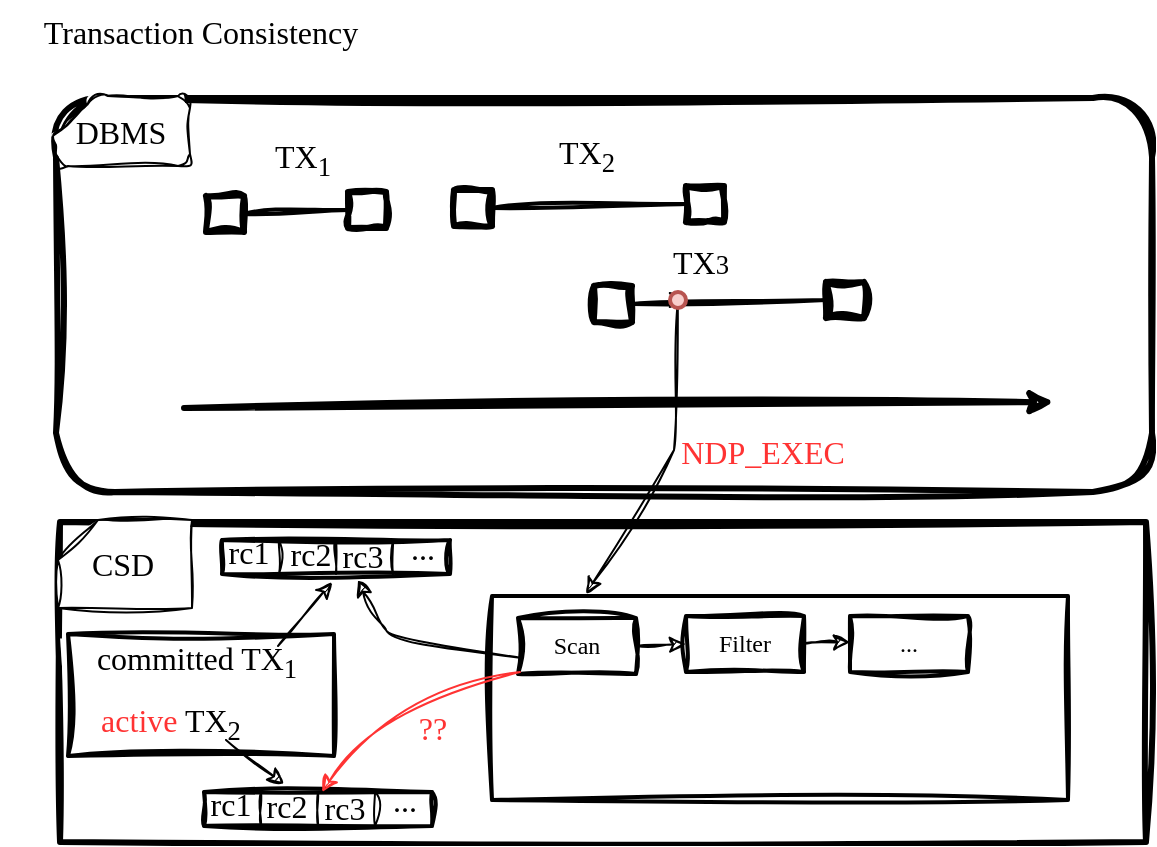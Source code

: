 <mxfile version="22.1.3" type="github">
  <diagram name="第 1 页" id="OOyVnFa1fmAQnNDQ0bq-">
    <mxGraphModel dx="1437" dy="971" grid="0" gridSize="10" guides="0" tooltips="1" connect="1" arrows="1" fold="1" page="0" pageScale="1" pageWidth="827" pageHeight="1169" math="0" shadow="0">
      <root>
        <mxCell id="0" />
        <mxCell id="1" parent="0" />
        <mxCell id="BjHHK4SeIp0WY6JYPPyw-17" value="" style="rounded=1;whiteSpace=wrap;html=1;strokeWidth=3;sketch=1;curveFitting=1;jiggle=2;" vertex="1" parent="1">
          <mxGeometry x="-128" y="-67" width="548" height="197" as="geometry" />
        </mxCell>
        <mxCell id="BjHHK4SeIp0WY6JYPPyw-1" value="" style="rounded=0;whiteSpace=wrap;html=1;sketch=1;curveFitting=1;jiggle=2;strokeWidth=3;" vertex="1" parent="1">
          <mxGeometry x="-126" y="145" width="543" height="160" as="geometry" />
        </mxCell>
        <mxCell id="BjHHK4SeIp0WY6JYPPyw-2" value="" style="rounded=0;whiteSpace=wrap;html=1;sketch=1;curveFitting=1;jiggle=2;strokeWidth=3;" vertex="1" parent="1">
          <mxGeometry x="-53" y="-18" width="19" height="18" as="geometry" />
        </mxCell>
        <mxCell id="BjHHK4SeIp0WY6JYPPyw-5" value="" style="endArrow=classic;html=1;rounded=0;strokeWidth=3;sketch=1;curveFitting=1;jiggle=2;" edge="1" parent="1">
          <mxGeometry width="50" height="50" relative="1" as="geometry">
            <mxPoint x="-64" y="88" as="sourcePoint" />
            <mxPoint x="371" y="85" as="targetPoint" />
          </mxGeometry>
        </mxCell>
        <mxCell id="BjHHK4SeIp0WY6JYPPyw-6" value="" style="rounded=0;whiteSpace=wrap;html=1;sketch=1;curveFitting=1;jiggle=2;strokeWidth=3;" vertex="1" parent="1">
          <mxGeometry x="18" y="-20" width="19" height="18" as="geometry" />
        </mxCell>
        <mxCell id="BjHHK4SeIp0WY6JYPPyw-7" value="" style="endArrow=none;html=1;rounded=0;entryX=1;entryY=0.5;entryDx=0;entryDy=0;exitX=0;exitY=0.5;exitDx=0;exitDy=0;sketch=1;curveFitting=1;jiggle=2;strokeWidth=2;" edge="1" parent="1" source="BjHHK4SeIp0WY6JYPPyw-6" target="BjHHK4SeIp0WY6JYPPyw-2">
          <mxGeometry width="50" height="50" relative="1" as="geometry">
            <mxPoint x="-477" y="83" as="sourcePoint" />
            <mxPoint x="-427" y="33" as="targetPoint" />
          </mxGeometry>
        </mxCell>
        <mxCell id="BjHHK4SeIp0WY6JYPPyw-8" value="" style="rounded=0;whiteSpace=wrap;html=1;sketch=1;curveFitting=1;jiggle=2;strokeWidth=3;" vertex="1" parent="1">
          <mxGeometry x="71" y="-21" width="19" height="18" as="geometry" />
        </mxCell>
        <mxCell id="BjHHK4SeIp0WY6JYPPyw-9" value="" style="rounded=0;whiteSpace=wrap;html=1;sketch=1;curveFitting=1;jiggle=2;strokeWidth=3;" vertex="1" parent="1">
          <mxGeometry x="187" y="-23" width="19" height="18" as="geometry" />
        </mxCell>
        <mxCell id="BjHHK4SeIp0WY6JYPPyw-10" value="" style="endArrow=none;html=1;rounded=0;entryX=1;entryY=0.5;entryDx=0;entryDy=0;exitX=0;exitY=0.5;exitDx=0;exitDy=0;sketch=1;curveFitting=1;jiggle=2;strokeWidth=2;fontFamily=Comic Sans MS;" edge="1" parent="1" source="BjHHK4SeIp0WY6JYPPyw-9" target="BjHHK4SeIp0WY6JYPPyw-8">
          <mxGeometry width="50" height="50" relative="1" as="geometry">
            <mxPoint x="-353" y="80" as="sourcePoint" />
            <mxPoint x="-303" y="30" as="targetPoint" />
          </mxGeometry>
        </mxCell>
        <mxCell id="BjHHK4SeIp0WY6JYPPyw-11" value="" style="rounded=0;whiteSpace=wrap;html=1;sketch=1;curveFitting=1;jiggle=2;strokeWidth=3;" vertex="1" parent="1">
          <mxGeometry x="141" y="27" width="19" height="18" as="geometry" />
        </mxCell>
        <mxCell id="BjHHK4SeIp0WY6JYPPyw-12" value="" style="rounded=0;whiteSpace=wrap;html=1;sketch=1;curveFitting=1;jiggle=2;strokeWidth=3;" vertex="1" parent="1">
          <mxGeometry x="257" y="25" width="19" height="18" as="geometry" />
        </mxCell>
        <mxCell id="BjHHK4SeIp0WY6JYPPyw-13" value="" style="endArrow=none;html=1;rounded=0;entryX=1;entryY=0.5;entryDx=0;entryDy=0;exitX=0;exitY=0.5;exitDx=0;exitDy=0;sketch=1;curveFitting=1;jiggle=2;strokeWidth=2;" edge="1" parent="1" source="BjHHK4SeIp0WY6JYPPyw-12" target="BjHHK4SeIp0WY6JYPPyw-11">
          <mxGeometry width="50" height="50" relative="1" as="geometry">
            <mxPoint x="-283" y="128" as="sourcePoint" />
            <mxPoint x="-233" y="78" as="targetPoint" />
          </mxGeometry>
        </mxCell>
        <mxCell id="BjHHK4SeIp0WY6JYPPyw-14" value="&lt;font style=&quot;font-size: 16px;&quot;&gt;TX&lt;sub&gt;1&lt;/sub&gt;&lt;/font&gt;" style="text;html=1;align=center;verticalAlign=middle;resizable=0;points=[];autosize=1;strokeColor=none;fillColor=none;fontFamily=Comic Sans MS;" vertex="1" parent="1">
          <mxGeometry x="-28" y="-54" width="46" height="35" as="geometry" />
        </mxCell>
        <mxCell id="BjHHK4SeIp0WY6JYPPyw-15" value="&lt;font style=&quot;font-size: 16px;&quot;&gt;TX&lt;sub&gt;2&lt;/sub&gt;&lt;/font&gt;" style="text;html=1;align=center;verticalAlign=middle;resizable=0;points=[];autosize=1;strokeColor=none;fillColor=none;fontFamily=Comic Sans MS;" vertex="1" parent="1">
          <mxGeometry x="112" y="-56" width="49" height="35" as="geometry" />
        </mxCell>
        <mxCell id="BjHHK4SeIp0WY6JYPPyw-16" value="&lt;font style=&quot;font-size: 16px;&quot;&gt;TX&lt;/font&gt;&lt;font style=&quot;font-size: 13.333px;&quot;&gt;3&lt;/font&gt;" style="text;html=1;align=center;verticalAlign=middle;resizable=0;points=[];autosize=1;strokeColor=none;fillColor=none;fontFamily=Comic Sans MS;" vertex="1" parent="1">
          <mxGeometry x="169" y="-1" width="49" height="31" as="geometry" />
        </mxCell>
        <mxCell id="BjHHK4SeIp0WY6JYPPyw-19" value="" style="verticalLabelPosition=bottom;verticalAlign=top;html=1;shape=card;whiteSpace=wrap;size=20;arcSize=12;sketch=1;curveFitting=1;jiggle=2;rounded=1;" vertex="1" parent="1">
          <mxGeometry x="-128" y="-68" width="67" height="35" as="geometry" />
        </mxCell>
        <mxCell id="BjHHK4SeIp0WY6JYPPyw-21" value="" style="verticalLabelPosition=bottom;verticalAlign=top;html=1;shape=card;whiteSpace=wrap;size=20;arcSize=12;sketch=1;curveFitting=1;jiggle=2;" vertex="1" parent="1">
          <mxGeometry x="-127" y="144" width="67" height="44" as="geometry" />
        </mxCell>
        <mxCell id="BjHHK4SeIp0WY6JYPPyw-18" value="&lt;span style=&quot;font-size: 16px;&quot;&gt;DBMS&lt;/span&gt;" style="text;html=1;align=center;verticalAlign=middle;resizable=0;points=[];autosize=1;strokeColor=none;fillColor=none;fontFamily=Comic Sans MS;" vertex="1" parent="1">
          <mxGeometry x="-129" y="-66" width="65" height="31" as="geometry" />
        </mxCell>
        <mxCell id="BjHHK4SeIp0WY6JYPPyw-22" value="&lt;span style=&quot;font-size: 16px;&quot;&gt;CSD&lt;/span&gt;" style="text;html=1;align=center;verticalAlign=middle;resizable=0;points=[];autosize=1;strokeColor=none;fillColor=none;fontFamily=Comic Sans MS;" vertex="1" parent="1">
          <mxGeometry x="-120" y="150" width="50" height="31" as="geometry" />
        </mxCell>
        <mxCell id="BjHHK4SeIp0WY6JYPPyw-23" value="" style="endArrow=classic;html=1;rounded=0;sketch=1;curveFitting=1;jiggle=2;" edge="1" parent="1">
          <mxGeometry width="50" height="50" relative="1" as="geometry">
            <mxPoint x="182.897" y="34.999" as="sourcePoint" />
            <mxPoint x="137" y="181" as="targetPoint" />
            <Array as="points">
              <mxPoint x="181" y="109" />
            </Array>
          </mxGeometry>
        </mxCell>
        <mxCell id="BjHHK4SeIp0WY6JYPPyw-24" value="&lt;span style=&quot;font-size: 16px;&quot;&gt;NDP_EXEC&lt;br&gt;&lt;/span&gt;" style="text;html=1;align=center;verticalAlign=middle;resizable=0;points=[];autosize=1;strokeColor=none;fillColor=none;fontFamily=Comic Sans MS;fontColor=#FF3333;" vertex="1" parent="1">
          <mxGeometry x="174" y="94" width="102" height="31" as="geometry" />
        </mxCell>
        <mxCell id="BjHHK4SeIp0WY6JYPPyw-26" value="" style="endArrow=classic;html=1;rounded=0;sketch=1;curveFitting=1;jiggle=2;" edge="1" parent="1" target="BjHHK4SeIp0WY6JYPPyw-25">
          <mxGeometry width="50" height="50" relative="1" as="geometry">
            <mxPoint x="184.97" y="34" as="sourcePoint" />
            <mxPoint x="105" y="218" as="targetPoint" />
            <Array as="points" />
          </mxGeometry>
        </mxCell>
        <mxCell id="BjHHK4SeIp0WY6JYPPyw-25" value="" style="ellipse;whiteSpace=wrap;html=1;aspect=fixed;fillColor=#f8cecc;strokeColor=#b85450;strokeWidth=2;" vertex="1" parent="1">
          <mxGeometry x="179" y="30" width="8" height="8" as="geometry" />
        </mxCell>
        <mxCell id="BjHHK4SeIp0WY6JYPPyw-29" value="" style="rounded=0;whiteSpace=wrap;html=1;sketch=1;curveFitting=1;jiggle=2;strokeWidth=2;" vertex="1" parent="1">
          <mxGeometry x="-122" y="201" width="133" height="61" as="geometry" />
        </mxCell>
        <mxCell id="BjHHK4SeIp0WY6JYPPyw-27" value="&lt;font style=&quot;font-size: 16px;&quot;&gt;committed TX&lt;sub&gt;1&lt;/sub&gt;&lt;/font&gt;" style="text;html=1;align=center;verticalAlign=middle;resizable=0;points=[];autosize=1;strokeColor=none;fillColor=none;fontFamily=Comic Sans MS;" vertex="1" parent="1">
          <mxGeometry x="-123" y="197" width="130" height="35" as="geometry" />
        </mxCell>
        <mxCell id="BjHHK4SeIp0WY6JYPPyw-28" value="&lt;font style=&quot;font-size: 16px;&quot;&gt;&lt;font color=&quot;#ff3333&quot;&gt;active&lt;/font&gt; TX&lt;sub&gt;2&lt;/sub&gt;&lt;/font&gt;" style="text;html=1;align=center;verticalAlign=middle;resizable=0;points=[];autosize=1;strokeColor=none;fillColor=none;fontFamily=Comic Sans MS;" vertex="1" parent="1">
          <mxGeometry x="-120" y="228" width="98" height="35" as="geometry" />
        </mxCell>
        <mxCell id="BjHHK4SeIp0WY6JYPPyw-31" value="" style="endArrow=classic;html=1;rounded=0;sketch=1;curveFitting=1;jiggle=2;" edge="1" parent="1">
          <mxGeometry width="50" height="50" relative="1" as="geometry">
            <mxPoint x="-17" y="207" as="sourcePoint" />
            <mxPoint x="10" y="175" as="targetPoint" />
          </mxGeometry>
        </mxCell>
        <mxCell id="BjHHK4SeIp0WY6JYPPyw-32" value="" style="endArrow=classic;html=1;rounded=0;sketch=1;curveFitting=1;jiggle=2;" edge="1" parent="1">
          <mxGeometry width="50" height="50" relative="1" as="geometry">
            <mxPoint x="-43" y="254" as="sourcePoint" />
            <mxPoint x="-14" y="276" as="targetPoint" />
          </mxGeometry>
        </mxCell>
        <mxCell id="BjHHK4SeIp0WY6JYPPyw-34" value="" style="rounded=0;whiteSpace=wrap;html=1;sketch=1;curveFitting=1;jiggle=2;strokeWidth=2;" vertex="1" parent="1">
          <mxGeometry x="-54" y="280" width="114" height="17" as="geometry" />
        </mxCell>
        <mxCell id="BjHHK4SeIp0WY6JYPPyw-36" value="" style="endArrow=none;html=1;rounded=0;entryX=0.25;entryY=0;entryDx=0;entryDy=0;exitX=0.25;exitY=1;exitDx=0;exitDy=0;sketch=1;curveFitting=1;jiggle=2;" edge="1" parent="1" source="BjHHK4SeIp0WY6JYPPyw-34" target="BjHHK4SeIp0WY6JYPPyw-34">
          <mxGeometry width="50" height="50" relative="1" as="geometry">
            <mxPoint x="-223" y="303" as="sourcePoint" />
            <mxPoint x="-173" y="253" as="targetPoint" />
          </mxGeometry>
        </mxCell>
        <mxCell id="BjHHK4SeIp0WY6JYPPyw-37" value="" style="endArrow=none;html=1;rounded=0;entryX=0.5;entryY=0;entryDx=0;entryDy=0;exitX=0.5;exitY=1;exitDx=0;exitDy=0;sketch=1;curveFitting=1;jiggle=2;" edge="1" parent="1" source="BjHHK4SeIp0WY6JYPPyw-34" target="BjHHK4SeIp0WY6JYPPyw-34">
          <mxGeometry width="50" height="50" relative="1" as="geometry">
            <mxPoint x="-15" y="307" as="sourcePoint" />
            <mxPoint x="-15" y="290" as="targetPoint" />
          </mxGeometry>
        </mxCell>
        <mxCell id="BjHHK4SeIp0WY6JYPPyw-38" value="" style="endArrow=none;html=1;rounded=0;entryX=0.75;entryY=0;entryDx=0;entryDy=0;exitX=0.75;exitY=1;exitDx=0;exitDy=0;sketch=1;curveFitting=1;jiggle=2;shadow=0;" edge="1" parent="1" source="BjHHK4SeIp0WY6JYPPyw-34" target="BjHHK4SeIp0WY6JYPPyw-34">
          <mxGeometry width="50" height="50" relative="1" as="geometry">
            <mxPoint x="13" y="307" as="sourcePoint" />
            <mxPoint x="13" y="290" as="targetPoint" />
          </mxGeometry>
        </mxCell>
        <mxCell id="BjHHK4SeIp0WY6JYPPyw-39" value="&lt;span style=&quot;font-size: 16px;&quot;&gt;rc1&lt;/span&gt;" style="text;html=1;align=center;verticalAlign=middle;resizable=0;points=[];autosize=1;strokeColor=none;fillColor=none;fontFamily=Comic Sans MS;" vertex="1" parent="1">
          <mxGeometry x="-62" y="270" width="41" height="31" as="geometry" />
        </mxCell>
        <mxCell id="BjHHK4SeIp0WY6JYPPyw-40" value="&lt;span style=&quot;font-size: 16px;&quot;&gt;rc2&lt;/span&gt;" style="text;html=1;align=center;verticalAlign=middle;resizable=0;points=[];autosize=1;strokeColor=none;fillColor=none;fontFamily=Comic Sans MS;" vertex="1" parent="1">
          <mxGeometry x="-35" y="271" width="44" height="31" as="geometry" />
        </mxCell>
        <mxCell id="BjHHK4SeIp0WY6JYPPyw-41" value="&lt;span style=&quot;font-size: 16px;&quot;&gt;rc3&lt;/span&gt;" style="text;html=1;align=center;verticalAlign=middle;resizable=0;points=[];autosize=1;strokeColor=none;fillColor=none;fontFamily=Comic Sans MS;" vertex="1" parent="1">
          <mxGeometry x="-6" y="272" width="44" height="31" as="geometry" />
        </mxCell>
        <mxCell id="BjHHK4SeIp0WY6JYPPyw-43" value="&lt;span style=&quot;font-size: 16px;&quot;&gt;...&lt;/span&gt;" style="text;html=1;align=center;verticalAlign=middle;resizable=0;points=[];autosize=1;strokeColor=none;fillColor=none;fontFamily=Comic Sans MS;" vertex="1" parent="1">
          <mxGeometry x="31" y="268" width="30" height="31" as="geometry" />
        </mxCell>
        <mxCell id="BjHHK4SeIp0WY6JYPPyw-44" value="" style="rounded=0;whiteSpace=wrap;html=1;sketch=1;curveFitting=1;jiggle=2;strokeWidth=2;" vertex="1" parent="1">
          <mxGeometry x="-45" y="154" width="114" height="17" as="geometry" />
        </mxCell>
        <mxCell id="BjHHK4SeIp0WY6JYPPyw-45" value="" style="endArrow=none;html=1;rounded=0;entryX=0.25;entryY=0;entryDx=0;entryDy=0;exitX=0.25;exitY=1;exitDx=0;exitDy=0;sketch=1;curveFitting=1;jiggle=2;" edge="1" parent="1" source="BjHHK4SeIp0WY6JYPPyw-44" target="BjHHK4SeIp0WY6JYPPyw-44">
          <mxGeometry width="50" height="50" relative="1" as="geometry">
            <mxPoint x="-214" y="177" as="sourcePoint" />
            <mxPoint x="-164" y="127" as="targetPoint" />
          </mxGeometry>
        </mxCell>
        <mxCell id="BjHHK4SeIp0WY6JYPPyw-46" value="" style="endArrow=none;html=1;rounded=0;entryX=0.5;entryY=0;entryDx=0;entryDy=0;exitX=0.5;exitY=1;exitDx=0;exitDy=0;sketch=1;curveFitting=1;jiggle=2;" edge="1" parent="1" source="BjHHK4SeIp0WY6JYPPyw-44" target="BjHHK4SeIp0WY6JYPPyw-44">
          <mxGeometry width="50" height="50" relative="1" as="geometry">
            <mxPoint x="-6" y="181" as="sourcePoint" />
            <mxPoint x="-6" y="164" as="targetPoint" />
          </mxGeometry>
        </mxCell>
        <mxCell id="BjHHK4SeIp0WY6JYPPyw-47" value="" style="endArrow=none;html=1;rounded=0;entryX=0.75;entryY=0;entryDx=0;entryDy=0;exitX=0.75;exitY=1;exitDx=0;exitDy=0;sketch=1;curveFitting=1;jiggle=2;shadow=0;" edge="1" parent="1" source="BjHHK4SeIp0WY6JYPPyw-44" target="BjHHK4SeIp0WY6JYPPyw-44">
          <mxGeometry width="50" height="50" relative="1" as="geometry">
            <mxPoint x="22" y="181" as="sourcePoint" />
            <mxPoint x="22" y="164" as="targetPoint" />
          </mxGeometry>
        </mxCell>
        <mxCell id="BjHHK4SeIp0WY6JYPPyw-48" value="&lt;span style=&quot;font-size: 16px;&quot;&gt;rc1&lt;/span&gt;" style="text;html=1;align=center;verticalAlign=middle;resizable=0;points=[];autosize=1;strokeColor=none;fillColor=none;fontFamily=Comic Sans MS;" vertex="1" parent="1">
          <mxGeometry x="-53" y="144" width="41" height="31" as="geometry" />
        </mxCell>
        <mxCell id="BjHHK4SeIp0WY6JYPPyw-49" value="&lt;span style=&quot;font-size: 16px;&quot;&gt;rc2&lt;/span&gt;" style="text;html=1;align=center;verticalAlign=middle;resizable=0;points=[];autosize=1;strokeColor=none;fillColor=none;fontFamily=Comic Sans MS;" vertex="1" parent="1">
          <mxGeometry x="-23" y="145" width="44" height="31" as="geometry" />
        </mxCell>
        <mxCell id="BjHHK4SeIp0WY6JYPPyw-50" value="&lt;span style=&quot;font-size: 16px;&quot;&gt;rc3&lt;/span&gt;" style="text;html=1;align=center;verticalAlign=middle;resizable=0;points=[];autosize=1;strokeColor=none;fillColor=none;fontFamily=Comic Sans MS;" vertex="1" parent="1">
          <mxGeometry x="3" y="146" width="44" height="31" as="geometry" />
        </mxCell>
        <mxCell id="BjHHK4SeIp0WY6JYPPyw-51" value="&lt;span style=&quot;font-size: 16px;&quot;&gt;...&lt;/span&gt;" style="text;html=1;align=center;verticalAlign=middle;resizable=0;points=[];autosize=1;strokeColor=none;fillColor=none;fontFamily=Comic Sans MS;" vertex="1" parent="1">
          <mxGeometry x="40" y="142" width="30" height="31" as="geometry" />
        </mxCell>
        <mxCell id="BjHHK4SeIp0WY6JYPPyw-54" value="" style="rounded=0;whiteSpace=wrap;html=1;sketch=1;curveFitting=1;jiggle=2;strokeWidth=2;" vertex="1" parent="1">
          <mxGeometry x="90" y="182" width="288" height="102" as="geometry" />
        </mxCell>
        <mxCell id="BjHHK4SeIp0WY6JYPPyw-55" value="&lt;font face=&quot;Comic Sans MS&quot;&gt;Scan&lt;/font&gt;" style="rounded=0;whiteSpace=wrap;html=1;sketch=1;curveFitting=1;jiggle=2;strokeWidth=2;" vertex="1" parent="1">
          <mxGeometry x="103" y="193" width="59" height="28" as="geometry" />
        </mxCell>
        <mxCell id="BjHHK4SeIp0WY6JYPPyw-59" value="" style="curved=1;endArrow=classic;html=1;rounded=0;sketch=1;curveFitting=1;jiggle=2;" edge="1" parent="1">
          <mxGeometry width="50" height="50" relative="1" as="geometry">
            <mxPoint x="105" y="213" as="sourcePoint" />
            <mxPoint x="23" y="174" as="targetPoint" />
            <Array as="points">
              <mxPoint x="42" y="203" />
              <mxPoint x="32" y="195" />
            </Array>
          </mxGeometry>
        </mxCell>
        <mxCell id="BjHHK4SeIp0WY6JYPPyw-61" value="" style="curved=1;endArrow=classic;html=1;rounded=0;sketch=1;curveFitting=1;jiggle=2;strokeColor=#FF3333;" edge="1" parent="1">
          <mxGeometry width="50" height="50" relative="1" as="geometry">
            <mxPoint x="104" y="220" as="sourcePoint" />
            <mxPoint x="5" y="280" as="targetPoint" />
            <Array as="points">
              <mxPoint x="36" y="234" />
            </Array>
          </mxGeometry>
        </mxCell>
        <mxCell id="BjHHK4SeIp0WY6JYPPyw-62" value="&lt;span style=&quot;font-size: 16px;&quot;&gt;??&lt;br&gt;&lt;/span&gt;" style="text;html=1;align=center;verticalAlign=middle;resizable=0;points=[];autosize=1;strokeColor=none;fillColor=none;fontFamily=Comic Sans MS;fontColor=#FF3333;" vertex="1" parent="1">
          <mxGeometry x="42" y="232" width="35" height="31" as="geometry" />
        </mxCell>
        <mxCell id="BjHHK4SeIp0WY6JYPPyw-63" value="&lt;font face=&quot;Comic Sans MS&quot;&gt;Filter&lt;/font&gt;" style="rounded=0;whiteSpace=wrap;html=1;sketch=1;curveFitting=1;jiggle=2;strokeWidth=2;" vertex="1" parent="1">
          <mxGeometry x="187" y="192" width="59" height="28" as="geometry" />
        </mxCell>
        <mxCell id="BjHHK4SeIp0WY6JYPPyw-66" value="" style="endArrow=classic;html=1;rounded=0;sketch=1;curveFitting=1;jiggle=2;exitX=1;exitY=0.5;exitDx=0;exitDy=0;entryX=0;entryY=0.5;entryDx=0;entryDy=0;" edge="1" parent="1" source="BjHHK4SeIp0WY6JYPPyw-55" target="BjHHK4SeIp0WY6JYPPyw-63">
          <mxGeometry width="50" height="50" relative="1" as="geometry">
            <mxPoint x="-7" y="217" as="sourcePoint" />
            <mxPoint x="20" y="185" as="targetPoint" />
          </mxGeometry>
        </mxCell>
        <mxCell id="BjHHK4SeIp0WY6JYPPyw-67" value="" style="endArrow=classic;html=1;rounded=0;sketch=1;curveFitting=1;jiggle=2;exitX=1;exitY=0.5;exitDx=0;exitDy=0;entryX=0;entryY=0.5;entryDx=0;entryDy=0;" edge="1" parent="1">
          <mxGeometry width="50" height="50" relative="1" as="geometry">
            <mxPoint x="244" y="206" as="sourcePoint" />
            <mxPoint x="269" y="205" as="targetPoint" />
          </mxGeometry>
        </mxCell>
        <mxCell id="BjHHK4SeIp0WY6JYPPyw-68" value="&lt;font face=&quot;Comic Sans MS&quot;&gt;...&lt;/font&gt;" style="rounded=0;whiteSpace=wrap;html=1;sketch=1;curveFitting=1;jiggle=2;strokeWidth=2;" vertex="1" parent="1">
          <mxGeometry x="269" y="192" width="59" height="28" as="geometry" />
        </mxCell>
        <mxCell id="BjHHK4SeIp0WY6JYPPyw-69" value="&lt;span style=&quot;font-size: 16px;&quot;&gt;&lt;font color=&quot;#000000&quot;&gt;Transaction Consistency&lt;/font&gt;&lt;br&gt;&lt;/span&gt;" style="text;html=1;align=center;verticalAlign=middle;resizable=0;points=[];autosize=1;strokeColor=none;fillColor=none;fontFamily=Comic Sans MS;fontColor=#FF3333;" vertex="1" parent="1">
          <mxGeometry x="-156" y="-116" width="199" height="31" as="geometry" />
        </mxCell>
      </root>
    </mxGraphModel>
  </diagram>
</mxfile>
